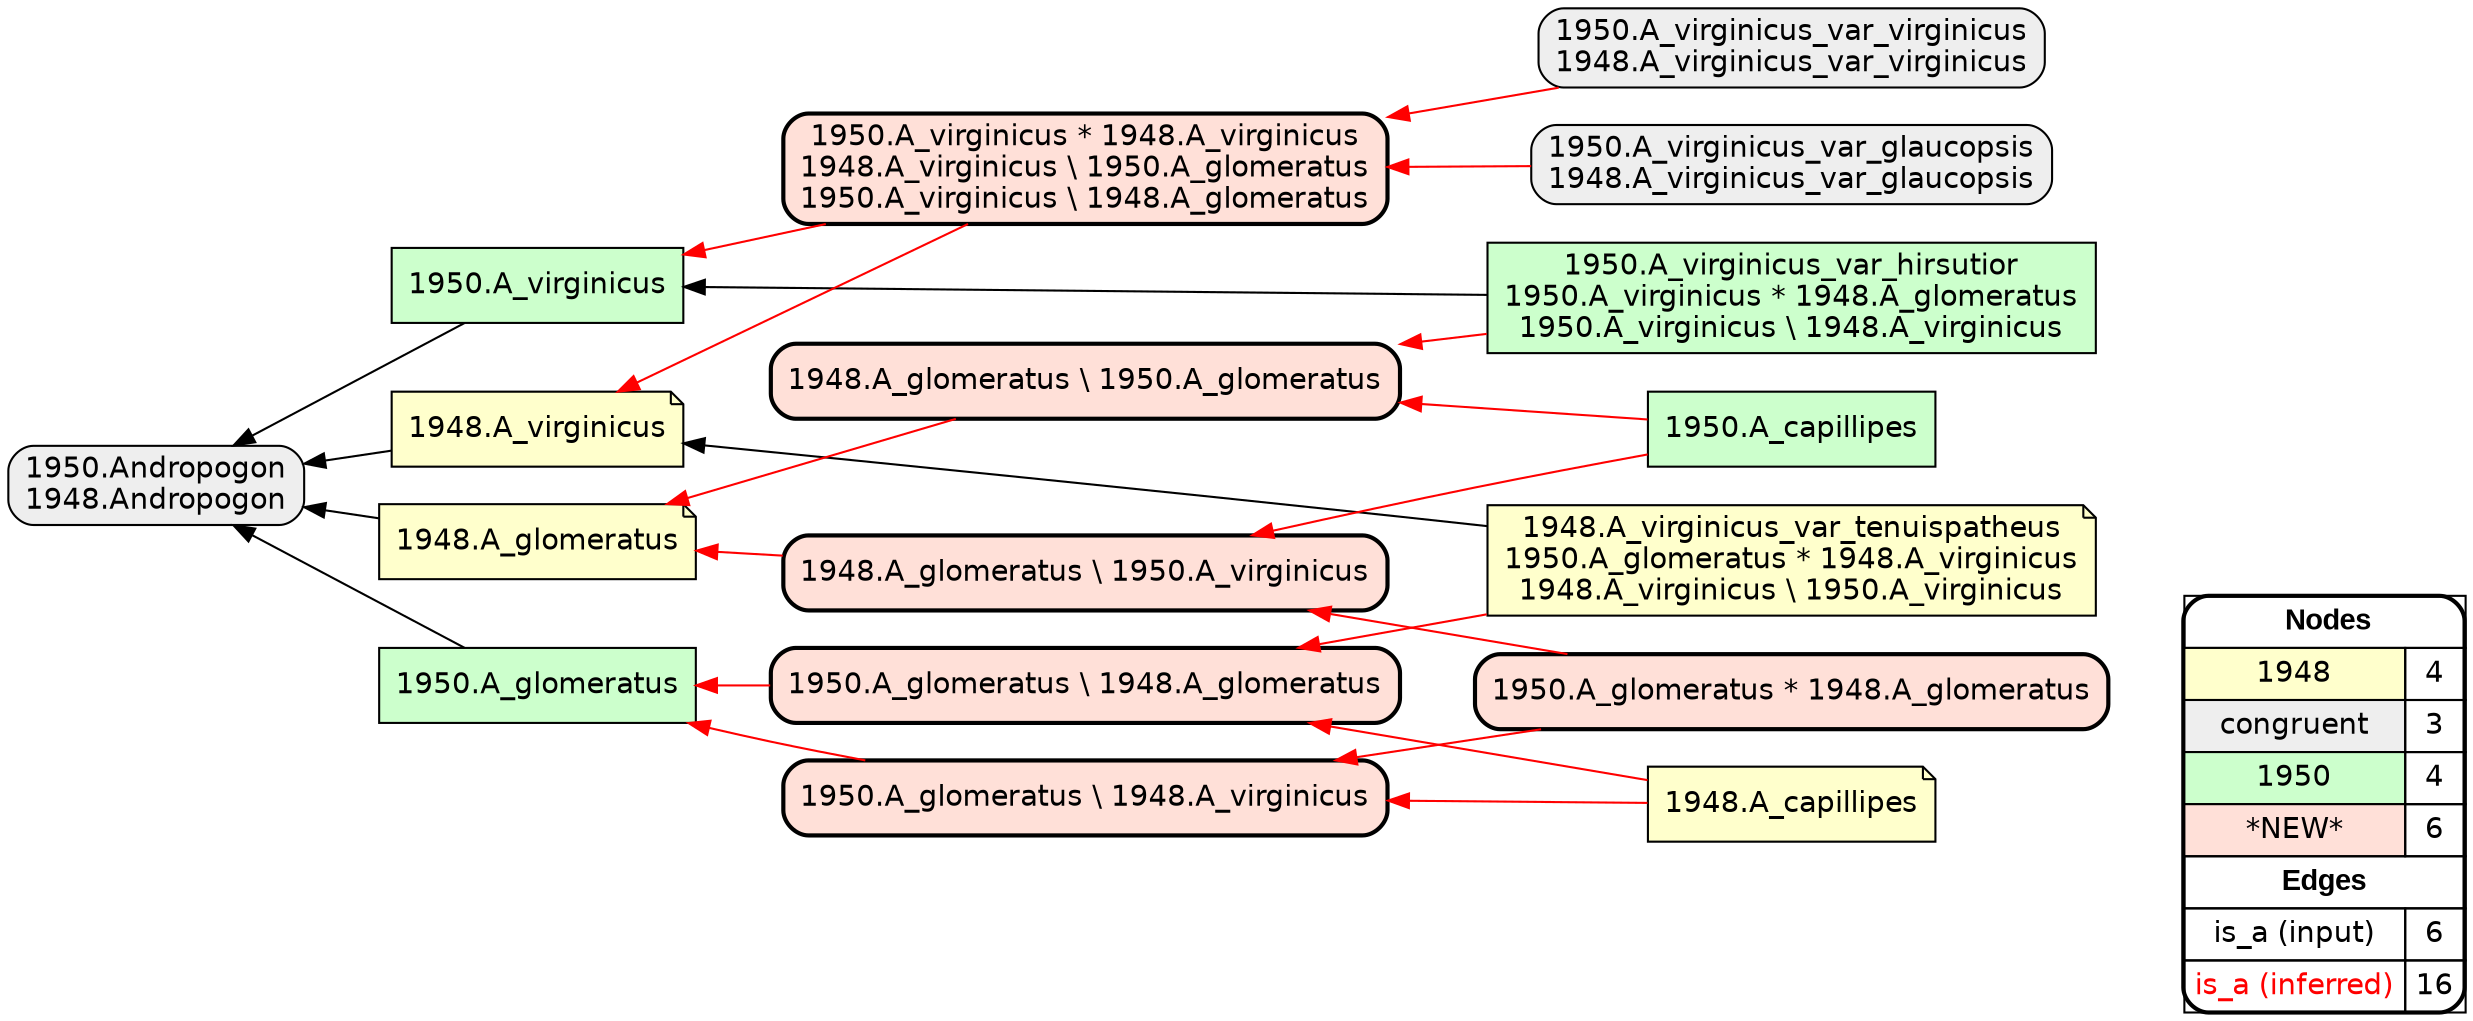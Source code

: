 digraph{
rankdir=RL
node[shape=note style=filled fillcolor="#FFFFCC" fontname="helvetica"] 
"1948.A_virginicus_var_tenuispatheus\n1950.A_glomeratus * 1948.A_virginicus\n1948.A_virginicus \\ 1950.A_virginicus"
"1948.A_virginicus"
"1948.A_capillipes"
"1948.A_glomeratus"
node[shape=box style="filled,rounded" fillcolor="#EEEEEE" fontname="helvetica"] 
"1950.Andropogon\n1948.Andropogon"
"1950.A_virginicus_var_glaucopsis\n1948.A_virginicus_var_glaucopsis"
"1950.A_virginicus_var_virginicus\n1948.A_virginicus_var_virginicus"
node[shape=box style=filled fillcolor="#CCFFCC" fontname="helvetica"] 
"1950.A_virginicus_var_hirsutior\n1950.A_virginicus * 1948.A_glomeratus\n1950.A_virginicus \\ 1948.A_virginicus"
"1950.A_capillipes"
"1950.A_virginicus"
"1950.A_glomeratus"
node[shape=box style="filled,rounded,bold" fillcolor="#FFE0D8" fontname="helvetica"] 
"1950.A_glomeratus * 1948.A_glomeratus"
"1950.A_glomeratus \\ 1948.A_virginicus"
"1948.A_glomeratus \\ 1950.A_virginicus"
"1948.A_glomeratus \\ 1950.A_glomeratus"
"1950.A_virginicus * 1948.A_virginicus\n1948.A_virginicus \\ 1950.A_glomeratus\n1950.A_virginicus \\ 1948.A_glomeratus"
"1950.A_glomeratus \\ 1948.A_glomeratus"
edge[arrowhead=normal style=dotted color="#000000" constraint=true penwidth=1]
edge[arrowhead=normal style=solid color="#000000" constraint=true penwidth=1]
"1948.A_virginicus" -> "1950.Andropogon\n1948.Andropogon"
"1948.A_virginicus_var_tenuispatheus\n1950.A_glomeratus * 1948.A_virginicus\n1948.A_virginicus \\ 1950.A_virginicus" -> "1948.A_virginicus"
"1948.A_glomeratus" -> "1950.Andropogon\n1948.Andropogon"
"1950.A_glomeratus" -> "1950.Andropogon\n1948.Andropogon"
"1950.A_virginicus" -> "1950.Andropogon\n1948.Andropogon"
"1950.A_virginicus_var_hirsutior\n1950.A_virginicus * 1948.A_glomeratus\n1950.A_virginicus \\ 1948.A_virginicus" -> "1950.A_virginicus"
edge[arrowhead=normal style=solid color="#FF0000" constraint=true penwidth=1]
"1950.A_virginicus * 1948.A_virginicus\n1948.A_virginicus \\ 1950.A_glomeratus\n1950.A_virginicus \\ 1948.A_glomeratus" -> "1948.A_virginicus"
"1950.A_glomeratus * 1948.A_glomeratus" -> "1948.A_glomeratus \\ 1950.A_virginicus"
"1948.A_capillipes" -> "1950.A_glomeratus \\ 1948.A_virginicus"
"1950.A_virginicus * 1948.A_virginicus\n1948.A_virginicus \\ 1950.A_glomeratus\n1950.A_virginicus \\ 1948.A_glomeratus" -> "1950.A_virginicus"
"1950.A_virginicus_var_virginicus\n1948.A_virginicus_var_virginicus" -> "1950.A_virginicus * 1948.A_virginicus\n1948.A_virginicus \\ 1950.A_glomeratus\n1950.A_virginicus \\ 1948.A_glomeratus"
"1950.A_capillipes" -> "1948.A_glomeratus \\ 1950.A_virginicus"
"1948.A_glomeratus \\ 1950.A_virginicus" -> "1948.A_glomeratus"
"1948.A_virginicus_var_tenuispatheus\n1950.A_glomeratus * 1948.A_virginicus\n1948.A_virginicus \\ 1950.A_virginicus" -> "1950.A_glomeratus \\ 1948.A_glomeratus"
"1950.A_virginicus_var_glaucopsis\n1948.A_virginicus_var_glaucopsis" -> "1950.A_virginicus * 1948.A_virginicus\n1948.A_virginicus \\ 1950.A_glomeratus\n1950.A_virginicus \\ 1948.A_glomeratus"
"1950.A_glomeratus * 1948.A_glomeratus" -> "1950.A_glomeratus \\ 1948.A_virginicus"
"1948.A_capillipes" -> "1950.A_glomeratus \\ 1948.A_glomeratus"
"1948.A_glomeratus \\ 1950.A_glomeratus" -> "1948.A_glomeratus"
"1950.A_glomeratus \\ 1948.A_virginicus" -> "1950.A_glomeratus"
"1950.A_virginicus_var_hirsutior\n1950.A_virginicus * 1948.A_glomeratus\n1950.A_virginicus \\ 1948.A_virginicus" -> "1948.A_glomeratus \\ 1950.A_glomeratus"
"1950.A_glomeratus \\ 1948.A_glomeratus" -> "1950.A_glomeratus"
"1950.A_capillipes" -> "1948.A_glomeratus \\ 1950.A_glomeratus"
node[shape=box] 
{rank=source Legend [fillcolor= white margin=0 label=< 
 <TABLE BORDER="0" CELLBORDER="1" CELLSPACING="0" CELLPADDING="4"> 
<TR> <TD COLSPAN="2"><font face="Arial Black"> Nodes</font></TD> </TR> 
<TR> 
 <TD bgcolor="#FFFFCC" fontname="helvetica">1948</TD> 
 <TD>4</TD> 
 </TR> 
<TR> 
 <TD bgcolor="#EEEEEE" fontname="helvetica">congruent</TD> 
 <TD>3</TD> 
 </TR> 
<TR> 
 <TD bgcolor="#CCFFCC" fontname="helvetica">1950</TD> 
 <TD>4</TD> 
 </TR> 
<TR> 
 <TD bgcolor="#FFE0D8" fontname="helvetica">*NEW*</TD> 
 <TD>6</TD> 
 </TR> 
<TR> <TD COLSPAN="2"><font face = "Arial Black"> Edges </font></TD> </TR> 
<TR> 
 <TD><font color ="#000000">is_a (input)</font></TD><TD>6</TD>
</TR>
<TR> 
 <TD><font color ="#FF0000">is_a (inferred)</font></TD><TD>16</TD>
</TR>
</TABLE> 
 >] } 
}